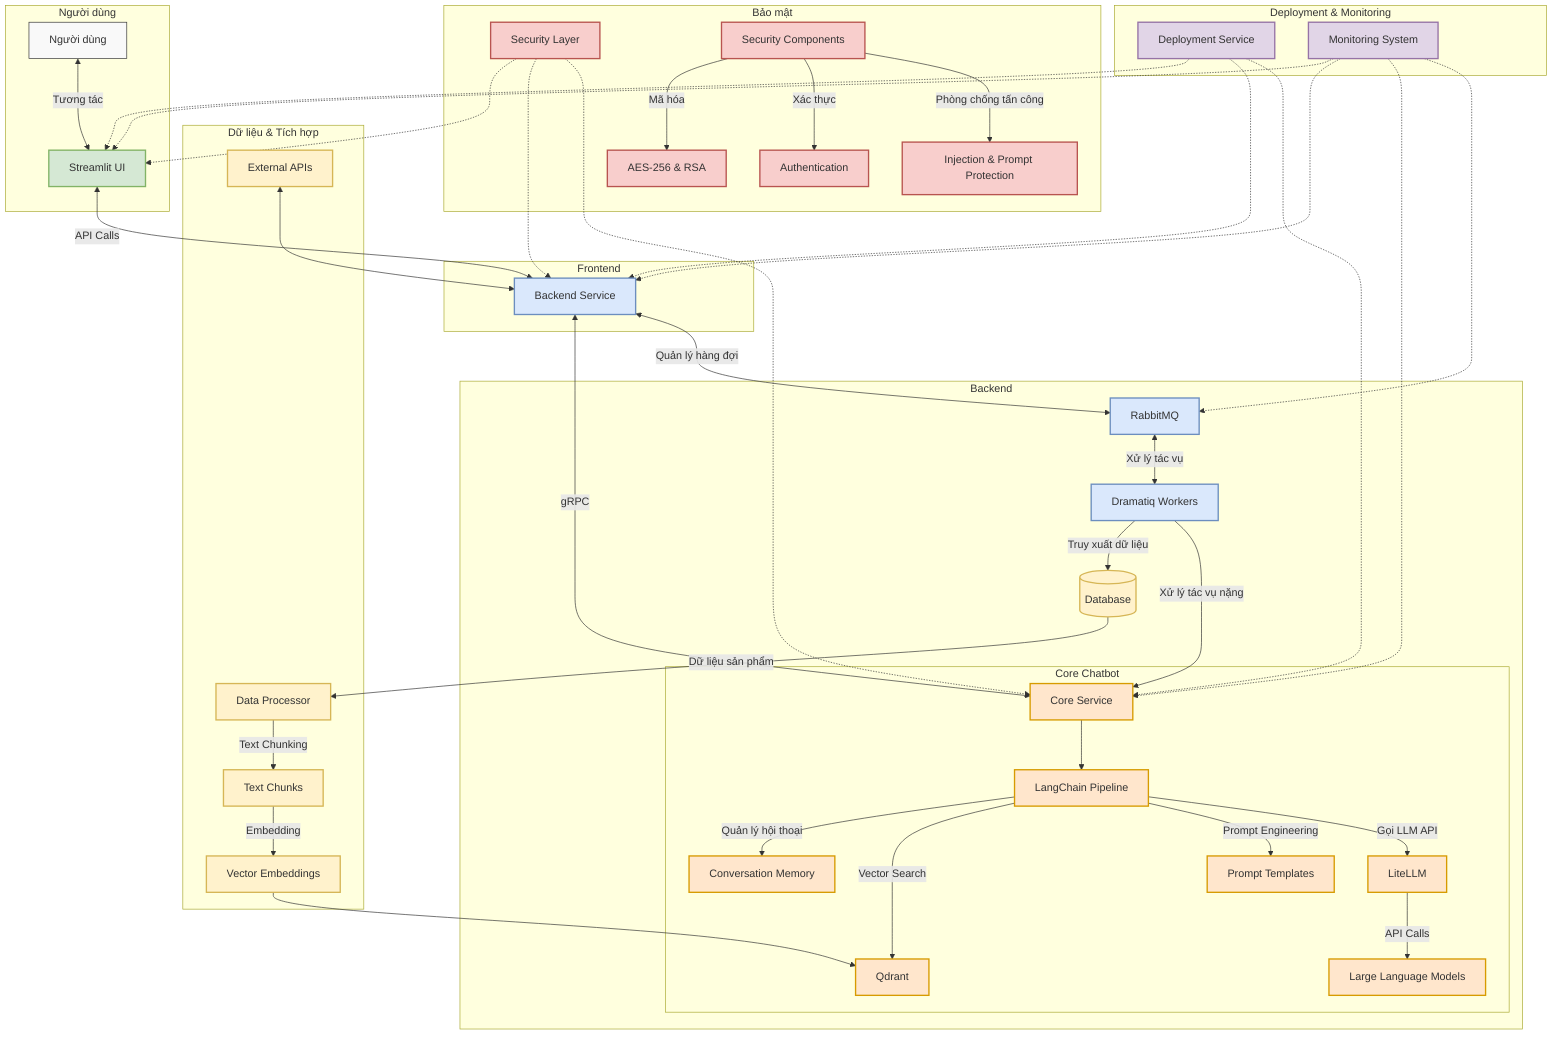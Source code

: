 flowchart TD
    subgraph "Người dùng"
        USER[Người dùng] <-->|Tương tác| FE
    end

    subgraph "Frontend"
        FE[Streamlit UI] <-->|API Calls| BE
    end

    subgraph "Backend"
        BE[Backend Service] <-->|gRPC| CORE
        BE <-->|Quản lý hàng đợi| QUEUE[RabbitMQ]
        QUEUE <-->|Xử lý tác vụ| WORKER[Dramatiq Workers]

        subgraph "Core Chatbot"
            CORE[Core Service] --> LC[LangChain Pipeline]

            LC -->|Quản lý hội thoại| MEMORY[Conversation Memory]
            LC -->|Vector Search| VDB[Qdrant]
            LC -->|Prompt Engineering| PROMPT[Prompt Templates]
            LC -->|Gọi LLM API| LITELLM[LiteLLM]

            LITELLM -->|API Calls| LLM[Large Language Models]
        end

        WORKER -->|Truy xuất dữ liệu| DB[(Database)]
        WORKER -->|Xử lý tác vụ nặng| CORE
    end

    subgraph "Dữ liệu & Tích hợp"
        DB -->|Dữ liệu sản phẩm| PROCESS[Data Processor]
        PROCESS -->|Text Chunking| CHUNKS[Text Chunks]
        CHUNKS -->|Embedding| VECTORS[Vector Embeddings]
        VECTORS --> VDB

        INTEGRATION[External APIs] <--> BE
    end

    subgraph "Bảo mật"
        SEC_LAYER[Security Layer] -.-> FE
        SEC_LAYER -.-> BE
        SEC_LAYER -.-> CORE

        SEC_COMP[Security Components]
        SEC_COMP -->|Mã hóa| ENC[AES-256 & RSA]
        SEC_COMP -->|Xác thực| AUTH[Authentication]
        SEC_COMP -->|Phòng chống tấn công| PROTECT[Injection & Prompt Protection]
    end

    subgraph "Deployment & Monitoring"
        DEPLOY[Deployment Service] -.-> FE
        DEPLOY -.-> BE
        DEPLOY -.-> CORE

        MONITOR[Monitoring System] -.-> FE
        MONITOR -.-> BE
        MONITOR -.-> CORE
        MONITOR -.-> QUEUE
    end

    classDef user fill:#f9f9f9,stroke:#333,stroke-width:1px
    classDef frontend fill:#d5e8d4,stroke:#82b366,stroke-width:2px
    classDef backend fill:#dae8fc,stroke:#6c8ebf,stroke-width:2px
    classDef core fill:#ffe6cc,stroke:#d79b00,stroke-width:2px
    classDef data fill:#fff2cc,stroke:#d6b656,stroke-width:2px
    classDef security fill:#f8cecc,stroke:#b85450,stroke-width:2px
    classDef deployment fill:#e1d5e7,stroke:#9673a6,stroke-width:2px

    class USER user
    class FE frontend
    class BE,QUEUE,WORKER backend
    class CORE,LC,MEMORY,VDB,PROMPT,LITELLM,LLM core
    class DB,PROCESS,CHUNKS,VECTORS,INTEGRATION data
    class SEC_LAYER,SEC_COMP,ENC,AUTH,PROTECT security
    class DEPLOY,MONITOR deployment
